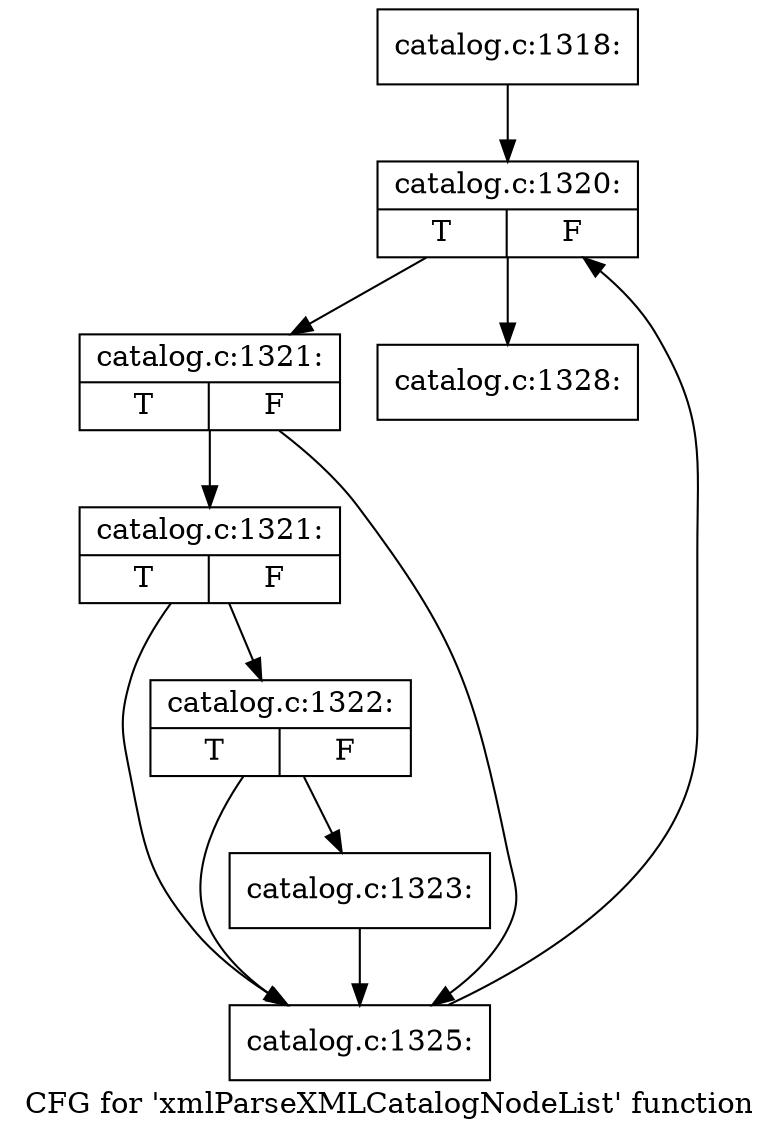 digraph "CFG for 'xmlParseXMLCatalogNodeList' function" {
	label="CFG for 'xmlParseXMLCatalogNodeList' function";

	Node0x3a1e7d0 [shape=record,label="{catalog.c:1318:}"];
	Node0x3a1e7d0 -> Node0x3a205f0;
	Node0x3a205f0 [shape=record,label="{catalog.c:1320:|{<s0>T|<s1>F}}"];
	Node0x3a205f0 -> Node0x3a209e0;
	Node0x3a205f0 -> Node0x3a20810;
	Node0x3a209e0 [shape=record,label="{catalog.c:1321:|{<s0>T|<s1>F}}"];
	Node0x3a209e0 -> Node0x3a20cc0;
	Node0x3a209e0 -> Node0x3a20bf0;
	Node0x3a20cc0 [shape=record,label="{catalog.c:1321:|{<s0>T|<s1>F}}"];
	Node0x3a20cc0 -> Node0x3a20c40;
	Node0x3a20cc0 -> Node0x3a20bf0;
	Node0x3a20c40 [shape=record,label="{catalog.c:1322:|{<s0>T|<s1>F}}"];
	Node0x3a20c40 -> Node0x3a20ba0;
	Node0x3a20c40 -> Node0x3a20bf0;
	Node0x3a20ba0 [shape=record,label="{catalog.c:1323:}"];
	Node0x3a20ba0 -> Node0x3a20bf0;
	Node0x3a20bf0 [shape=record,label="{catalog.c:1325:}"];
	Node0x3a20bf0 -> Node0x3a205f0;
	Node0x3a20810 [shape=record,label="{catalog.c:1328:}"];
}
